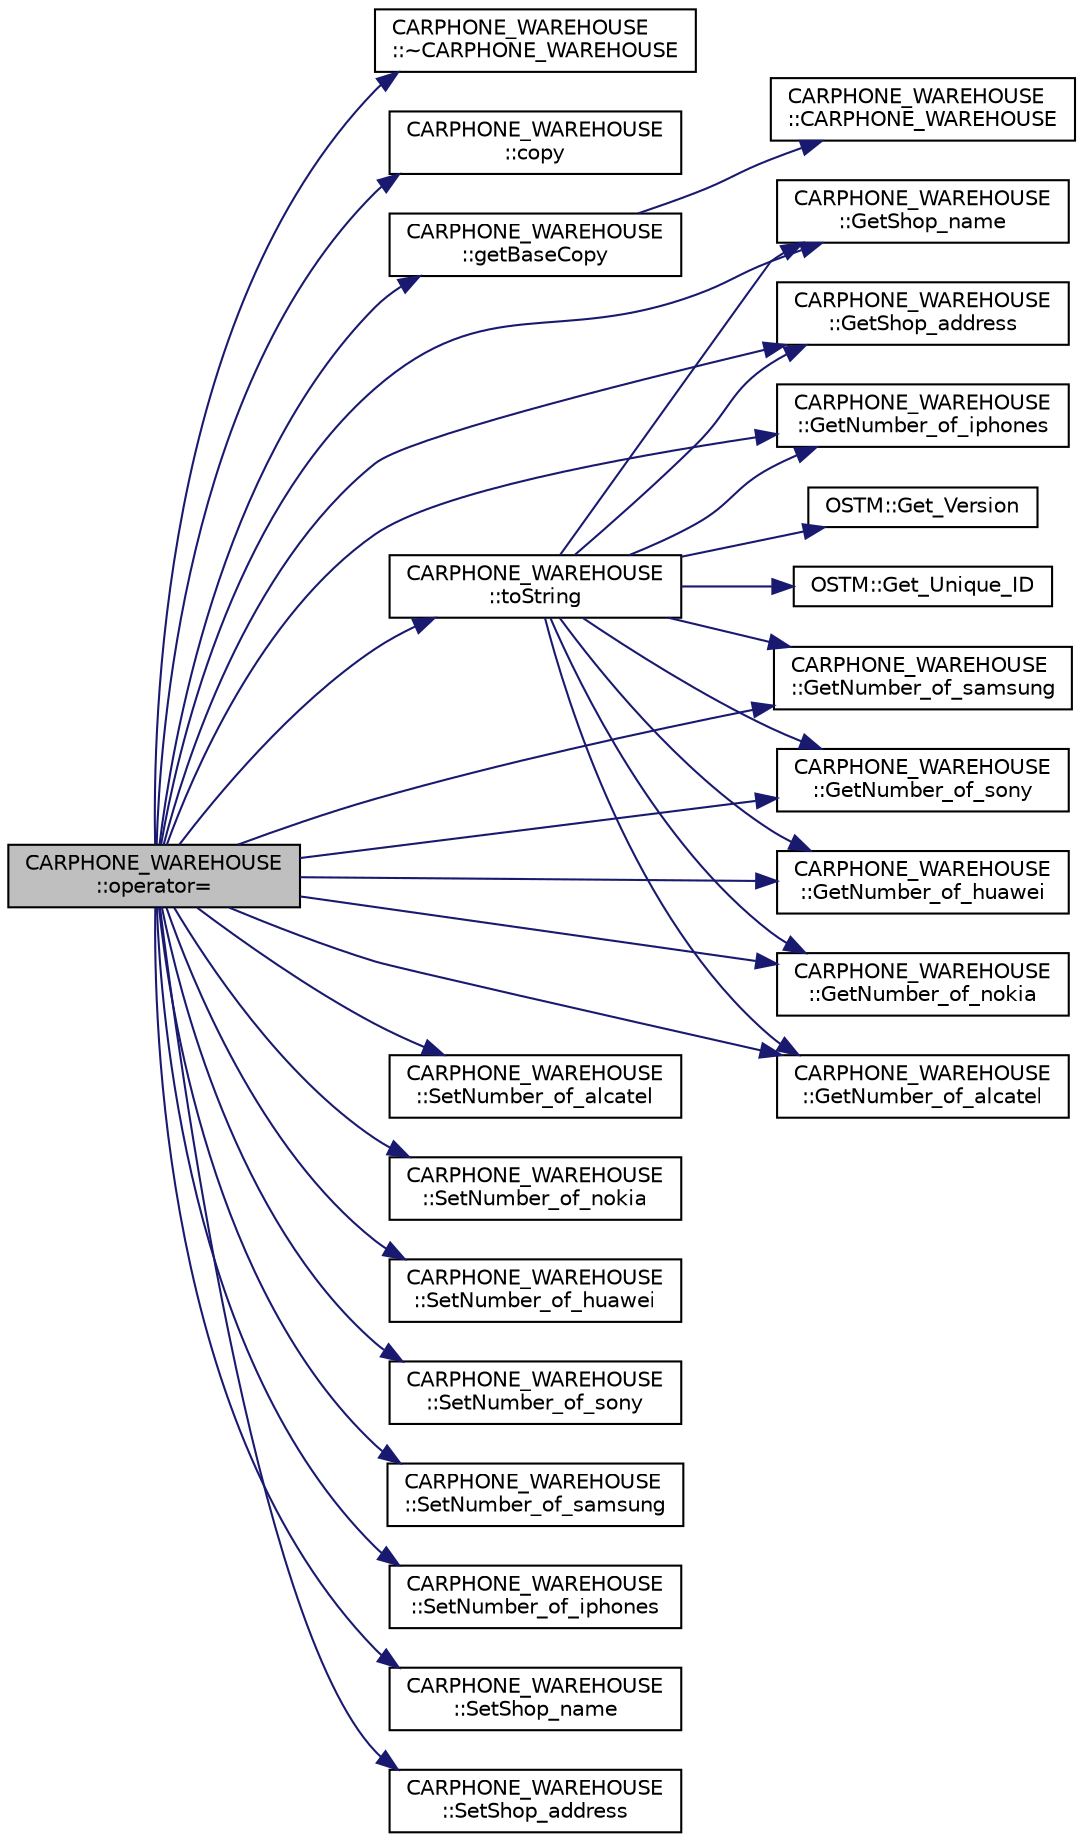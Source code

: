 digraph "CARPHONE_WAREHOUSE::operator="
{
  edge [fontname="Helvetica",fontsize="10",labelfontname="Helvetica",labelfontsize="10"];
  node [fontname="Helvetica",fontsize="10",shape=record];
  rankdir="LR";
  Node1 [label="CARPHONE_WAREHOUSE\l::operator=",height=0.2,width=0.4,color="black", fillcolor="grey75", style="filled", fontcolor="black"];
  Node1 -> Node2 [color="midnightblue",fontsize="10",style="solid"];
  Node2 [label="CARPHONE_WAREHOUSE\l::~CARPHONE_WAREHOUSE",height=0.2,width=0.4,color="black", fillcolor="white", style="filled",URL="$class_c_a_r_p_h_o_n_e___w_a_r_e_h_o_u_s_e.html#ad125d83e519b6c7ca025a7e2b705c2a8"];
  Node1 -> Node3 [color="midnightblue",fontsize="10",style="solid"];
  Node3 [label="CARPHONE_WAREHOUSE\l::copy",height=0.2,width=0.4,color="black", fillcolor="white", style="filled",URL="$class_c_a_r_p_h_o_n_e___w_a_r_e_h_o_u_s_e.html#ab9ecf71cd2728f348a5b61df698e054c",tooltip="copy function, make deep copy of the object/pointer "];
  Node1 -> Node4 [color="midnightblue",fontsize="10",style="solid"];
  Node4 [label="CARPHONE_WAREHOUSE\l::getBaseCopy",height=0.2,width=0.4,color="black", fillcolor="white", style="filled",URL="$class_c_a_r_p_h_o_n_e___w_a_r_e_h_o_u_s_e.html#a1d3b2f023c0d6e715416f1e87e7245bb",tooltip="getBaseCopy function, make deep copy of the object/pointer and Return a new BANK* type object ..."];
  Node4 -> Node5 [color="midnightblue",fontsize="10",style="solid"];
  Node5 [label="CARPHONE_WAREHOUSE\l::CARPHONE_WAREHOUSE",height=0.2,width=0.4,color="black", fillcolor="white", style="filled",URL="$class_c_a_r_p_h_o_n_e___w_a_r_e_h_o_u_s_e.html#a0acec1e20e236b4debf1e0d26334a868"];
  Node1 -> Node6 [color="midnightblue",fontsize="10",style="solid"];
  Node6 [label="CARPHONE_WAREHOUSE\l::toString",height=0.2,width=0.4,color="black", fillcolor="white", style="filled",URL="$class_c_a_r_p_h_o_n_e___w_a_r_e_h_o_u_s_e.html#a4d96bb512ffcd1e0b13f632cb7fd242b",tooltip="_cast, is use to cast bak the std::shared_ptr<OSTM> to the required type "];
  Node6 -> Node7 [color="midnightblue",fontsize="10",style="solid"];
  Node7 [label="CARPHONE_WAREHOUSE\l::GetShop_name",height=0.2,width=0.4,color="black", fillcolor="white", style="filled",URL="$class_c_a_r_p_h_o_n_e___w_a_r_e_h_o_u_s_e.html#a4932d1483f97e12e01be200951c572df"];
  Node6 -> Node8 [color="midnightblue",fontsize="10",style="solid"];
  Node8 [label="OSTM::Get_Unique_ID",height=0.2,width=0.4,color="black", fillcolor="white", style="filled",URL="$class_o_s_t_m.html#a5a01a8b98d16b1d1904ecf9356e7b71d",tooltip="getter for unique id "];
  Node6 -> Node9 [color="midnightblue",fontsize="10",style="solid"];
  Node9 [label="CARPHONE_WAREHOUSE\l::GetShop_address",height=0.2,width=0.4,color="black", fillcolor="white", style="filled",URL="$class_c_a_r_p_h_o_n_e___w_a_r_e_h_o_u_s_e.html#a90c80d52aa860d00c3fb9c165646637b"];
  Node6 -> Node10 [color="midnightblue",fontsize="10",style="solid"];
  Node10 [label="CARPHONE_WAREHOUSE\l::GetNumber_of_iphones",height=0.2,width=0.4,color="black", fillcolor="white", style="filled",URL="$class_c_a_r_p_h_o_n_e___w_a_r_e_h_o_u_s_e.html#a640af469d055cb8836c42ac4ce135e6f"];
  Node6 -> Node11 [color="midnightblue",fontsize="10",style="solid"];
  Node11 [label="CARPHONE_WAREHOUSE\l::GetNumber_of_samsung",height=0.2,width=0.4,color="black", fillcolor="white", style="filled",URL="$class_c_a_r_p_h_o_n_e___w_a_r_e_h_o_u_s_e.html#a0cd9d93b5b145846627d3005dff71f6f"];
  Node6 -> Node12 [color="midnightblue",fontsize="10",style="solid"];
  Node12 [label="CARPHONE_WAREHOUSE\l::GetNumber_of_sony",height=0.2,width=0.4,color="black", fillcolor="white", style="filled",URL="$class_c_a_r_p_h_o_n_e___w_a_r_e_h_o_u_s_e.html#a955e5b413e1f41a36dcc12837664f364"];
  Node6 -> Node13 [color="midnightblue",fontsize="10",style="solid"];
  Node13 [label="CARPHONE_WAREHOUSE\l::GetNumber_of_huawei",height=0.2,width=0.4,color="black", fillcolor="white", style="filled",URL="$class_c_a_r_p_h_o_n_e___w_a_r_e_h_o_u_s_e.html#a9200c484f288fce0246008e5d683507f"];
  Node6 -> Node14 [color="midnightblue",fontsize="10",style="solid"];
  Node14 [label="CARPHONE_WAREHOUSE\l::GetNumber_of_nokia",height=0.2,width=0.4,color="black", fillcolor="white", style="filled",URL="$class_c_a_r_p_h_o_n_e___w_a_r_e_h_o_u_s_e.html#aac1959dee51204439fc0721403d23447"];
  Node6 -> Node15 [color="midnightblue",fontsize="10",style="solid"];
  Node15 [label="CARPHONE_WAREHOUSE\l::GetNumber_of_alcatel",height=0.2,width=0.4,color="black", fillcolor="white", style="filled",URL="$class_c_a_r_p_h_o_n_e___w_a_r_e_h_o_u_s_e.html#a8d278005b2ba46869f6787681ad05704"];
  Node6 -> Node16 [color="midnightblue",fontsize="10",style="solid"];
  Node16 [label="OSTM::Get_Version",height=0.2,width=0.4,color="black", fillcolor="white", style="filled",URL="$class_o_s_t_m.html#a1f1db9d482f22c8e7caa17dfb340626b",tooltip="getter for version number "];
  Node1 -> Node17 [color="midnightblue",fontsize="10",style="solid"];
  Node17 [label="CARPHONE_WAREHOUSE\l::SetNumber_of_alcatel",height=0.2,width=0.4,color="black", fillcolor="white", style="filled",URL="$class_c_a_r_p_h_o_n_e___w_a_r_e_h_o_u_s_e.html#a84d8d820016c7eb50323c2dcbb4d73f3"];
  Node1 -> Node15 [color="midnightblue",fontsize="10",style="solid"];
  Node1 -> Node18 [color="midnightblue",fontsize="10",style="solid"];
  Node18 [label="CARPHONE_WAREHOUSE\l::SetNumber_of_nokia",height=0.2,width=0.4,color="black", fillcolor="white", style="filled",URL="$class_c_a_r_p_h_o_n_e___w_a_r_e_h_o_u_s_e.html#a5f2abf60f6fa8a614fadb1419bf1de83"];
  Node1 -> Node14 [color="midnightblue",fontsize="10",style="solid"];
  Node1 -> Node19 [color="midnightblue",fontsize="10",style="solid"];
  Node19 [label="CARPHONE_WAREHOUSE\l::SetNumber_of_huawei",height=0.2,width=0.4,color="black", fillcolor="white", style="filled",URL="$class_c_a_r_p_h_o_n_e___w_a_r_e_h_o_u_s_e.html#a87ba00e49e5b201548c57ef4b8beaeff"];
  Node1 -> Node13 [color="midnightblue",fontsize="10",style="solid"];
  Node1 -> Node20 [color="midnightblue",fontsize="10",style="solid"];
  Node20 [label="CARPHONE_WAREHOUSE\l::SetNumber_of_sony",height=0.2,width=0.4,color="black", fillcolor="white", style="filled",URL="$class_c_a_r_p_h_o_n_e___w_a_r_e_h_o_u_s_e.html#ac59a3e67850e4ce6db9f0f0d5a72d8df"];
  Node1 -> Node12 [color="midnightblue",fontsize="10",style="solid"];
  Node1 -> Node21 [color="midnightblue",fontsize="10",style="solid"];
  Node21 [label="CARPHONE_WAREHOUSE\l::SetNumber_of_samsung",height=0.2,width=0.4,color="black", fillcolor="white", style="filled",URL="$class_c_a_r_p_h_o_n_e___w_a_r_e_h_o_u_s_e.html#a179265eb31e367a082eb4048f38e602d"];
  Node1 -> Node11 [color="midnightblue",fontsize="10",style="solid"];
  Node1 -> Node22 [color="midnightblue",fontsize="10",style="solid"];
  Node22 [label="CARPHONE_WAREHOUSE\l::SetNumber_of_iphones",height=0.2,width=0.4,color="black", fillcolor="white", style="filled",URL="$class_c_a_r_p_h_o_n_e___w_a_r_e_h_o_u_s_e.html#a167a9f9ac25b17395e5964b57099b462"];
  Node1 -> Node10 [color="midnightblue",fontsize="10",style="solid"];
  Node1 -> Node23 [color="midnightblue",fontsize="10",style="solid"];
  Node23 [label="CARPHONE_WAREHOUSE\l::SetShop_name",height=0.2,width=0.4,color="black", fillcolor="white", style="filled",URL="$class_c_a_r_p_h_o_n_e___w_a_r_e_h_o_u_s_e.html#a832266a32b6ee4be5e531aaacb83610c"];
  Node1 -> Node7 [color="midnightblue",fontsize="10",style="solid"];
  Node1 -> Node24 [color="midnightblue",fontsize="10",style="solid"];
  Node24 [label="CARPHONE_WAREHOUSE\l::SetShop_address",height=0.2,width=0.4,color="black", fillcolor="white", style="filled",URL="$class_c_a_r_p_h_o_n_e___w_a_r_e_h_o_u_s_e.html#af26abc216ad013f1cb8ea2b3f788e048"];
  Node1 -> Node9 [color="midnightblue",fontsize="10",style="solid"];
}
